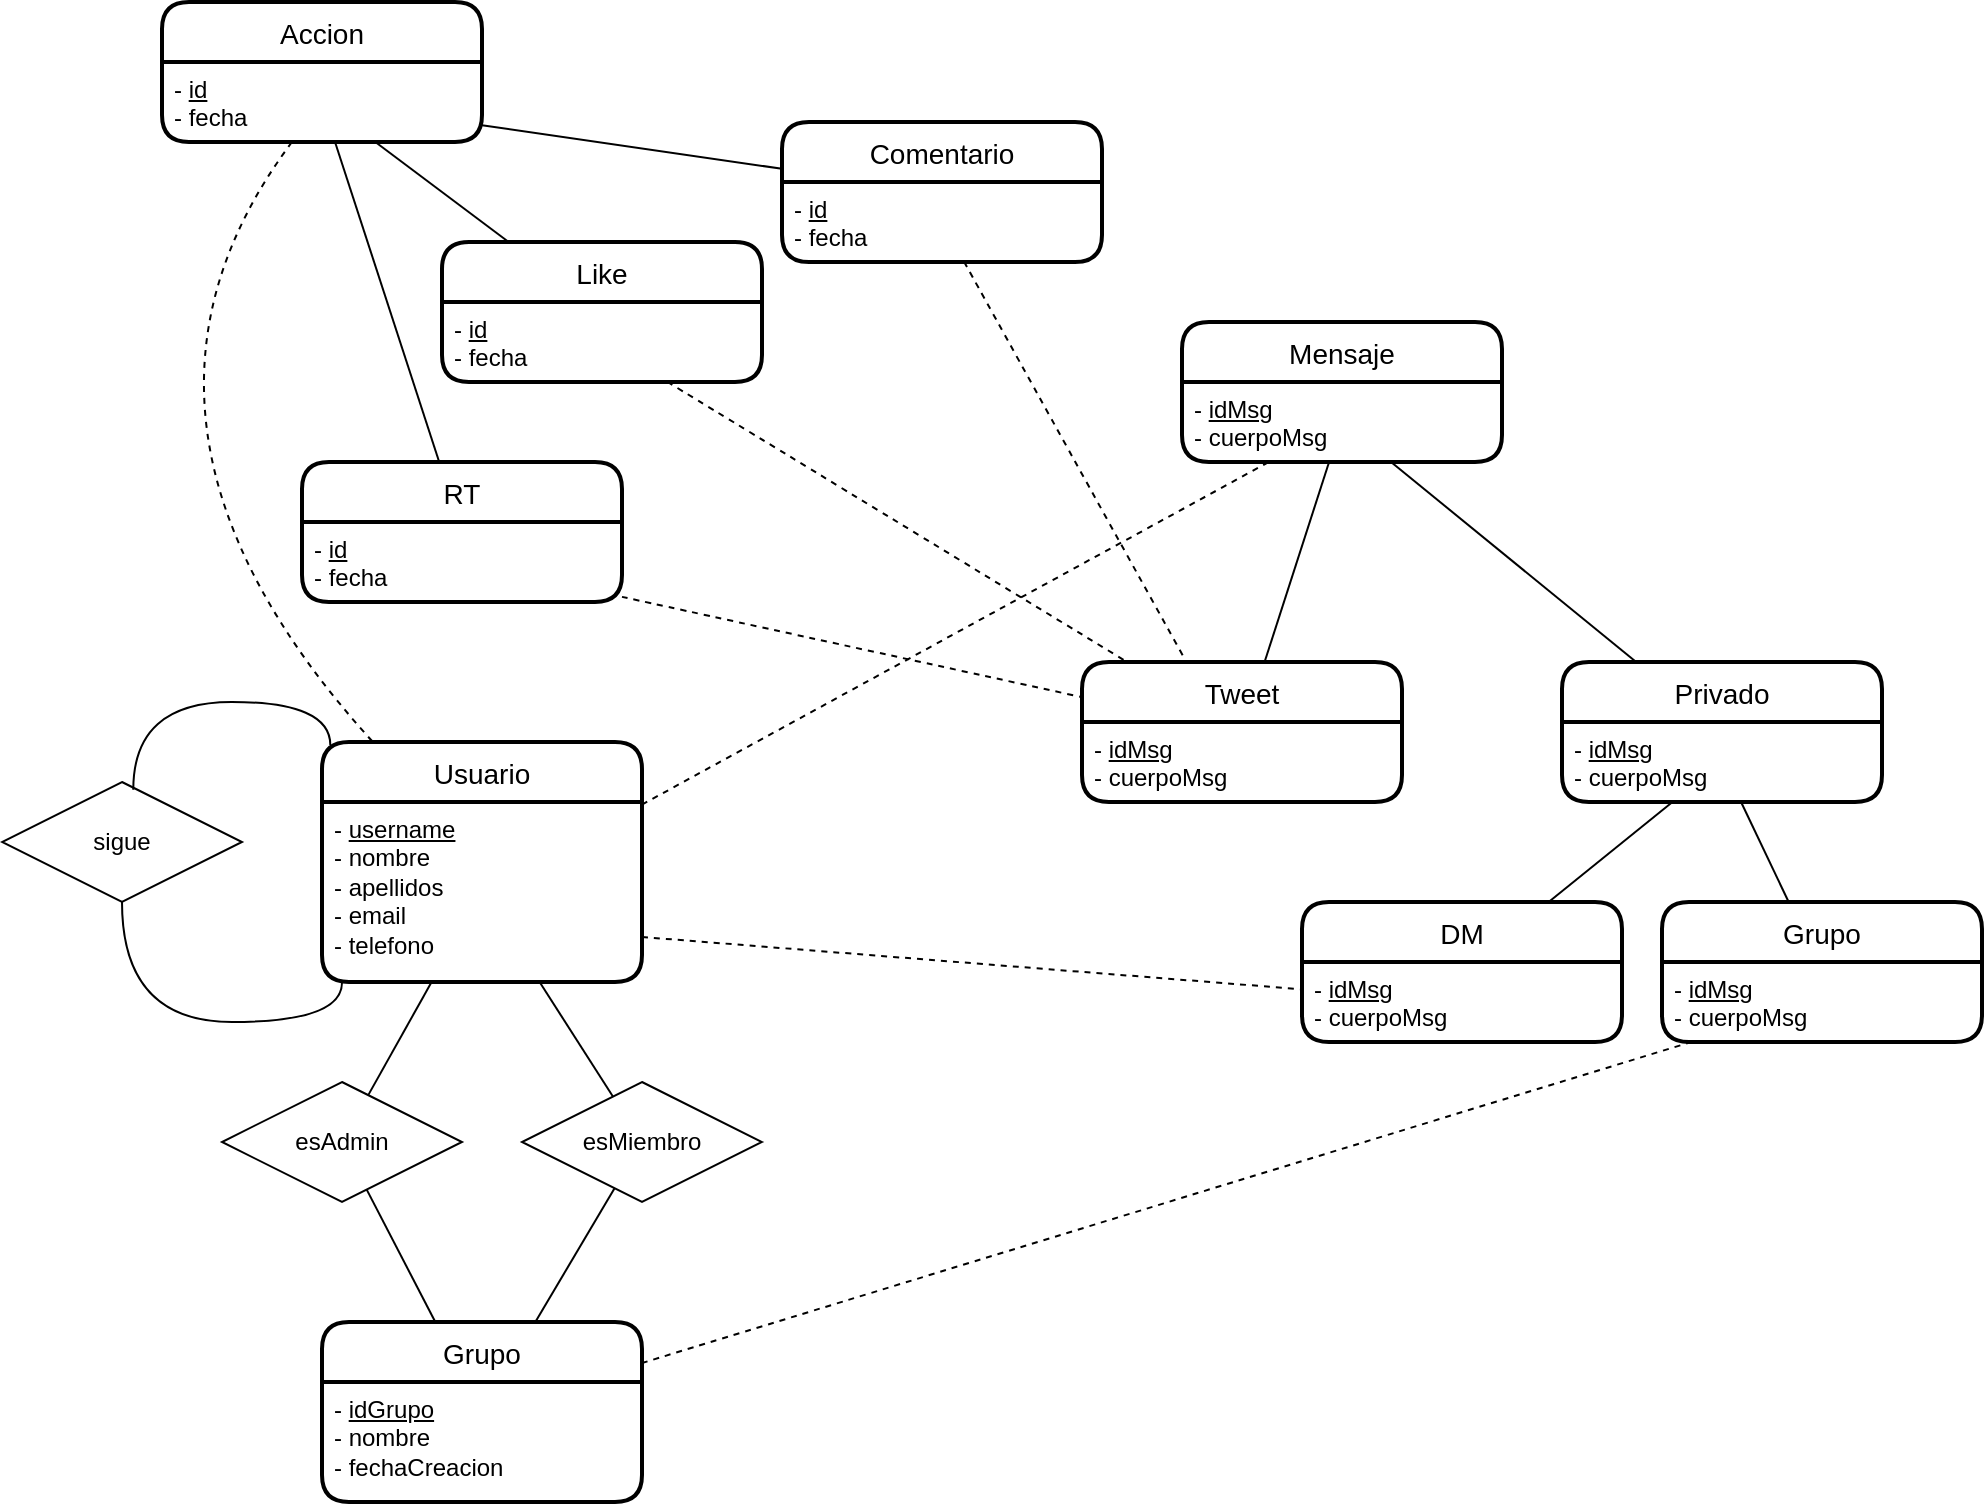<mxfile version="20.1.4" type="github">
  <diagram id="ewIAJAoHXzA7jl-C8Amx" name="Pàgina-1">
    <mxGraphModel dx="1987" dy="1786" grid="1" gridSize="10" guides="1" tooltips="1" connect="1" arrows="1" fold="1" page="1" pageScale="1" pageWidth="827" pageHeight="1169" math="0" shadow="0">
      <root>
        <mxCell id="0" />
        <mxCell id="1" parent="0" />
        <mxCell id="r9TU66ESRmwP2G9Z5Zs9-1" value="Usuario" style="swimlane;childLayout=stackLayout;horizontal=1;startSize=30;horizontalStack=0;rounded=1;fontSize=14;fontStyle=0;strokeWidth=2;resizeParent=0;resizeLast=1;shadow=0;dashed=0;align=center;" vertex="1" parent="1">
          <mxGeometry x="90" y="180" width="160" height="120" as="geometry" />
        </mxCell>
        <mxCell id="r9TU66ESRmwP2G9Z5Zs9-2" value="- &lt;u&gt;username&lt;/u&gt;&lt;br&gt;- nombre&lt;br&gt;- apellidos&lt;br&gt;- email&lt;br&gt;- telefono" style="align=left;strokeColor=none;fillColor=none;spacingLeft=4;fontSize=12;verticalAlign=top;resizable=0;rotatable=0;part=1;html=1;" vertex="1" parent="r9TU66ESRmwP2G9Z5Zs9-1">
          <mxGeometry y="30" width="160" height="90" as="geometry" />
        </mxCell>
        <mxCell id="r9TU66ESRmwP2G9Z5Zs9-3" value="Grupo" style="swimlane;childLayout=stackLayout;horizontal=1;startSize=30;horizontalStack=0;rounded=1;fontSize=14;fontStyle=0;strokeWidth=2;resizeParent=0;resizeLast=1;shadow=0;dashed=0;align=center;" vertex="1" parent="1">
          <mxGeometry x="90" y="470" width="160" height="90" as="geometry" />
        </mxCell>
        <mxCell id="r9TU66ESRmwP2G9Z5Zs9-4" value="- &lt;u&gt;idGrupo&lt;/u&gt;&lt;br&gt;- nombre&lt;br&gt;- fechaCreacion" style="align=left;strokeColor=none;fillColor=none;spacingLeft=4;fontSize=12;verticalAlign=top;resizable=0;rotatable=0;part=1;html=1;" vertex="1" parent="r9TU66ESRmwP2G9Z5Zs9-3">
          <mxGeometry y="30" width="160" height="60" as="geometry" />
        </mxCell>
        <mxCell id="r9TU66ESRmwP2G9Z5Zs9-5" value="esMiembro" style="shape=rhombus;perimeter=rhombusPerimeter;whiteSpace=wrap;html=1;align=center;" vertex="1" parent="1">
          <mxGeometry x="190" y="350" width="120" height="60" as="geometry" />
        </mxCell>
        <mxCell id="r9TU66ESRmwP2G9Z5Zs9-6" value="esAdmin" style="shape=rhombus;perimeter=rhombusPerimeter;whiteSpace=wrap;html=1;align=center;" vertex="1" parent="1">
          <mxGeometry x="40" y="350" width="120" height="60" as="geometry" />
        </mxCell>
        <mxCell id="r9TU66ESRmwP2G9Z5Zs9-7" value="Mensaje" style="swimlane;childLayout=stackLayout;horizontal=1;startSize=30;horizontalStack=0;rounded=1;fontSize=14;fontStyle=0;strokeWidth=2;resizeParent=0;resizeLast=1;shadow=0;dashed=0;align=center;" vertex="1" parent="1">
          <mxGeometry x="520" y="-30" width="160" height="70" as="geometry" />
        </mxCell>
        <mxCell id="r9TU66ESRmwP2G9Z5Zs9-8" value="- &lt;u&gt;idMsg&lt;/u&gt;&lt;br&gt;- cuerpoMsg" style="align=left;strokeColor=none;fillColor=none;spacingLeft=4;fontSize=12;verticalAlign=top;resizable=0;rotatable=0;part=1;html=1;" vertex="1" parent="r9TU66ESRmwP2G9Z5Zs9-7">
          <mxGeometry y="30" width="160" height="40" as="geometry" />
        </mxCell>
        <mxCell id="r9TU66ESRmwP2G9Z5Zs9-10" value="sigue" style="shape=rhombus;perimeter=rhombusPerimeter;whiteSpace=wrap;html=1;align=center;" vertex="1" parent="1">
          <mxGeometry x="-70" y="200" width="120" height="60" as="geometry" />
        </mxCell>
        <mxCell id="r9TU66ESRmwP2G9Z5Zs9-12" value="Tweet" style="swimlane;childLayout=stackLayout;horizontal=1;startSize=30;horizontalStack=0;rounded=1;fontSize=14;fontStyle=0;strokeWidth=2;resizeParent=0;resizeLast=1;shadow=0;dashed=0;align=center;" vertex="1" parent="1">
          <mxGeometry x="470" y="140" width="160" height="70" as="geometry" />
        </mxCell>
        <mxCell id="r9TU66ESRmwP2G9Z5Zs9-13" value="- &lt;u&gt;idMsg&lt;/u&gt;&lt;br&gt;- cuerpoMsg" style="align=left;strokeColor=none;fillColor=none;spacingLeft=4;fontSize=12;verticalAlign=top;resizable=0;rotatable=0;part=1;html=1;" vertex="1" parent="r9TU66ESRmwP2G9Z5Zs9-12">
          <mxGeometry y="30" width="160" height="40" as="geometry" />
        </mxCell>
        <mxCell id="r9TU66ESRmwP2G9Z5Zs9-14" value="Privado" style="swimlane;childLayout=stackLayout;horizontal=1;startSize=30;horizontalStack=0;rounded=1;fontSize=14;fontStyle=0;strokeWidth=2;resizeParent=0;resizeLast=1;shadow=0;dashed=0;align=center;" vertex="1" parent="1">
          <mxGeometry x="710" y="140" width="160" height="70" as="geometry" />
        </mxCell>
        <mxCell id="r9TU66ESRmwP2G9Z5Zs9-15" value="- &lt;u&gt;idMsg&lt;/u&gt;&lt;br&gt;- cuerpoMsg" style="align=left;strokeColor=none;fillColor=none;spacingLeft=4;fontSize=12;verticalAlign=top;resizable=0;rotatable=0;part=1;html=1;" vertex="1" parent="r9TU66ESRmwP2G9Z5Zs9-14">
          <mxGeometry y="30" width="160" height="40" as="geometry" />
        </mxCell>
        <mxCell id="r9TU66ESRmwP2G9Z5Zs9-16" value="Grupo" style="swimlane;childLayout=stackLayout;horizontal=1;startSize=30;horizontalStack=0;rounded=1;fontSize=14;fontStyle=0;strokeWidth=2;resizeParent=0;resizeLast=1;shadow=0;dashed=0;align=center;" vertex="1" parent="1">
          <mxGeometry x="760" y="260" width="160" height="70" as="geometry" />
        </mxCell>
        <mxCell id="r9TU66ESRmwP2G9Z5Zs9-17" value="- &lt;u&gt;idMsg&lt;/u&gt;&lt;br&gt;- cuerpoMsg" style="align=left;strokeColor=none;fillColor=none;spacingLeft=4;fontSize=12;verticalAlign=top;resizable=0;rotatable=0;part=1;html=1;" vertex="1" parent="r9TU66ESRmwP2G9Z5Zs9-16">
          <mxGeometry y="30" width="160" height="40" as="geometry" />
        </mxCell>
        <mxCell id="r9TU66ESRmwP2G9Z5Zs9-18" value="DM" style="swimlane;childLayout=stackLayout;horizontal=1;startSize=30;horizontalStack=0;rounded=1;fontSize=14;fontStyle=0;strokeWidth=2;resizeParent=0;resizeLast=1;shadow=0;dashed=0;align=center;" vertex="1" parent="1">
          <mxGeometry x="580" y="260" width="160" height="70" as="geometry" />
        </mxCell>
        <mxCell id="r9TU66ESRmwP2G9Z5Zs9-19" value="- &lt;u&gt;idMsg&lt;/u&gt;&lt;br&gt;- cuerpoMsg" style="align=left;strokeColor=none;fillColor=none;spacingLeft=4;fontSize=12;verticalAlign=top;resizable=0;rotatable=0;part=1;html=1;" vertex="1" parent="r9TU66ESRmwP2G9Z5Zs9-18">
          <mxGeometry y="30" width="160" height="40" as="geometry" />
        </mxCell>
        <mxCell id="r9TU66ESRmwP2G9Z5Zs9-20" value="" style="endArrow=none;html=1;rounded=0;edgeStyle=orthogonalEdgeStyle;exitX=0.547;exitY=0.065;exitDx=0;exitDy=0;exitPerimeter=0;curved=1;entryX=0.026;entryY=0.013;entryDx=0;entryDy=0;entryPerimeter=0;" edge="1" parent="1" source="r9TU66ESRmwP2G9Z5Zs9-10" target="r9TU66ESRmwP2G9Z5Zs9-1">
          <mxGeometry relative="1" as="geometry">
            <mxPoint x="260" y="240" as="sourcePoint" />
            <mxPoint x="420" y="240" as="targetPoint" />
            <Array as="points">
              <mxPoint x="-4" y="160" />
              <mxPoint x="94" y="160" />
            </Array>
          </mxGeometry>
        </mxCell>
        <mxCell id="r9TU66ESRmwP2G9Z5Zs9-21" value="" style="endArrow=none;html=1;rounded=0;edgeStyle=orthogonalEdgeStyle;exitX=0.5;exitY=1;exitDx=0;exitDy=0;curved=1;entryX=0.065;entryY=1.002;entryDx=0;entryDy=0;entryPerimeter=0;" edge="1" parent="1" source="r9TU66ESRmwP2G9Z5Zs9-10" target="r9TU66ESRmwP2G9Z5Zs9-2">
          <mxGeometry relative="1" as="geometry">
            <mxPoint x="0.02" y="293.9" as="sourcePoint" />
            <mxPoint x="98.54" y="271.56" as="targetPoint" />
            <Array as="points">
              <mxPoint x="-10" y="320" />
              <mxPoint x="100" y="320" />
              <mxPoint x="100" y="300" />
            </Array>
          </mxGeometry>
        </mxCell>
        <mxCell id="r9TU66ESRmwP2G9Z5Zs9-22" value="" style="endArrow=none;html=1;rounded=0;curved=1;" edge="1" parent="1" source="r9TU66ESRmwP2G9Z5Zs9-2" target="r9TU66ESRmwP2G9Z5Zs9-6">
          <mxGeometry relative="1" as="geometry">
            <mxPoint x="190" y="340" as="sourcePoint" />
            <mxPoint x="350" y="340" as="targetPoint" />
          </mxGeometry>
        </mxCell>
        <mxCell id="r9TU66ESRmwP2G9Z5Zs9-23" value="" style="endArrow=none;html=1;rounded=0;curved=1;" edge="1" parent="1" source="r9TU66ESRmwP2G9Z5Zs9-2" target="r9TU66ESRmwP2G9Z5Zs9-5">
          <mxGeometry relative="1" as="geometry">
            <mxPoint x="154.8" y="310.0" as="sourcePoint" />
            <mxPoint x="123.125" y="366.563" as="targetPoint" />
          </mxGeometry>
        </mxCell>
        <mxCell id="r9TU66ESRmwP2G9Z5Zs9-24" value="" style="endArrow=none;html=1;rounded=0;curved=1;" edge="1" parent="1" source="r9TU66ESRmwP2G9Z5Zs9-5" target="r9TU66ESRmwP2G9Z5Zs9-3">
          <mxGeometry relative="1" as="geometry">
            <mxPoint x="208.8" y="310.0" as="sourcePoint" />
            <mxPoint x="245.455" y="367.273" as="targetPoint" />
          </mxGeometry>
        </mxCell>
        <mxCell id="r9TU66ESRmwP2G9Z5Zs9-25" value="" style="endArrow=none;html=1;rounded=0;curved=1;" edge="1" parent="1" source="r9TU66ESRmwP2G9Z5Zs9-6" target="r9TU66ESRmwP2G9Z5Zs9-3">
          <mxGeometry relative="1" as="geometry">
            <mxPoint x="246.286" y="413.143" as="sourcePoint" />
            <mxPoint x="206.667" y="480" as="targetPoint" />
          </mxGeometry>
        </mxCell>
        <mxCell id="r9TU66ESRmwP2G9Z5Zs9-26" value="" style="endArrow=none;html=1;rounded=0;curved=1;dashed=1;" edge="1" parent="1" source="r9TU66ESRmwP2G9Z5Zs9-2" target="r9TU66ESRmwP2G9Z5Zs9-8">
          <mxGeometry relative="1" as="geometry">
            <mxPoint x="208.8" y="310.0" as="sourcePoint" />
            <mxPoint x="245.455" y="367.273" as="targetPoint" />
          </mxGeometry>
        </mxCell>
        <mxCell id="r9TU66ESRmwP2G9Z5Zs9-27" value="" style="endArrow=none;html=1;rounded=0;curved=1;" edge="1" parent="1" source="r9TU66ESRmwP2G9Z5Zs9-8" target="r9TU66ESRmwP2G9Z5Zs9-14">
          <mxGeometry relative="1" as="geometry">
            <mxPoint x="208.8" y="310" as="sourcePoint" />
            <mxPoint x="245.455" y="367.273" as="targetPoint" />
          </mxGeometry>
        </mxCell>
        <mxCell id="r9TU66ESRmwP2G9Z5Zs9-28" value="" style="endArrow=none;html=1;rounded=0;curved=1;" edge="1" parent="1" source="r9TU66ESRmwP2G9Z5Zs9-8" target="r9TU66ESRmwP2G9Z5Zs9-12">
          <mxGeometry relative="1" as="geometry">
            <mxPoint x="634.516" y="50" as="sourcePoint" />
            <mxPoint x="757.097" y="150" as="targetPoint" />
          </mxGeometry>
        </mxCell>
        <mxCell id="r9TU66ESRmwP2G9Z5Zs9-29" value="" style="endArrow=none;html=1;rounded=0;curved=1;" edge="1" parent="1" source="r9TU66ESRmwP2G9Z5Zs9-15" target="r9TU66ESRmwP2G9Z5Zs9-18">
          <mxGeometry relative="1" as="geometry">
            <mxPoint x="603.548" y="50" as="sourcePoint" />
            <mxPoint x="571.29" y="150" as="targetPoint" />
          </mxGeometry>
        </mxCell>
        <mxCell id="r9TU66ESRmwP2G9Z5Zs9-30" value="" style="endArrow=none;html=1;rounded=0;curved=1;" edge="1" parent="1" source="r9TU66ESRmwP2G9Z5Zs9-15" target="r9TU66ESRmwP2G9Z5Zs9-16">
          <mxGeometry relative="1" as="geometry">
            <mxPoint x="816.842" y="220" as="sourcePoint" />
            <mxPoint x="850.526" y="260" as="targetPoint" />
          </mxGeometry>
        </mxCell>
        <mxCell id="r9TU66ESRmwP2G9Z5Zs9-31" value="" style="endArrow=none;html=1;rounded=0;curved=1;dashed=1;" edge="1" parent="1" source="r9TU66ESRmwP2G9Z5Zs9-3" target="r9TU66ESRmwP2G9Z5Zs9-17">
          <mxGeometry relative="1" as="geometry">
            <mxPoint x="260" y="221.279" as="sourcePoint" />
            <mxPoint x="573.404" y="50" as="targetPoint" />
          </mxGeometry>
        </mxCell>
        <mxCell id="r9TU66ESRmwP2G9Z5Zs9-32" value="" style="endArrow=none;html=1;rounded=0;curved=1;dashed=1;exitX=1;exitY=0.75;exitDx=0;exitDy=0;" edge="1" parent="1" source="r9TU66ESRmwP2G9Z5Zs9-2" target="r9TU66ESRmwP2G9Z5Zs9-19">
          <mxGeometry relative="1" as="geometry">
            <mxPoint x="260" y="492.547" as="sourcePoint" />
            <mxPoint x="660.698" y="330" as="targetPoint" />
          </mxGeometry>
        </mxCell>
        <mxCell id="r9TU66ESRmwP2G9Z5Zs9-33" value="Comentario" style="swimlane;childLayout=stackLayout;horizontal=1;startSize=30;horizontalStack=0;rounded=1;fontSize=14;fontStyle=0;strokeWidth=2;resizeParent=0;resizeLast=1;shadow=0;dashed=0;align=center;" vertex="1" parent="1">
          <mxGeometry x="320" y="-130" width="160" height="70" as="geometry" />
        </mxCell>
        <mxCell id="r9TU66ESRmwP2G9Z5Zs9-34" value="-&amp;nbsp;&lt;u&gt;id&lt;/u&gt;&lt;br&gt;- fecha" style="align=left;strokeColor=none;fillColor=none;spacingLeft=4;fontSize=12;verticalAlign=top;resizable=0;rotatable=0;part=1;html=1;" vertex="1" parent="r9TU66ESRmwP2G9Z5Zs9-33">
          <mxGeometry y="30" width="160" height="40" as="geometry" />
        </mxCell>
        <mxCell id="r9TU66ESRmwP2G9Z5Zs9-35" value="Like" style="swimlane;childLayout=stackLayout;horizontal=1;startSize=30;horizontalStack=0;rounded=1;fontSize=14;fontStyle=0;strokeWidth=2;resizeParent=0;resizeLast=1;shadow=0;dashed=0;align=center;" vertex="1" parent="1">
          <mxGeometry x="150" y="-70" width="160" height="70" as="geometry" />
        </mxCell>
        <mxCell id="r9TU66ESRmwP2G9Z5Zs9-36" value="-&amp;nbsp;&lt;u&gt;id&lt;/u&gt;&lt;br&gt;- fecha" style="align=left;strokeColor=none;fillColor=none;spacingLeft=4;fontSize=12;verticalAlign=top;resizable=0;rotatable=0;part=1;html=1;" vertex="1" parent="r9TU66ESRmwP2G9Z5Zs9-35">
          <mxGeometry y="30" width="160" height="40" as="geometry" />
        </mxCell>
        <mxCell id="r9TU66ESRmwP2G9Z5Zs9-37" value="RT" style="swimlane;childLayout=stackLayout;horizontal=1;startSize=30;horizontalStack=0;rounded=1;fontSize=14;fontStyle=0;strokeWidth=2;resizeParent=0;resizeLast=1;shadow=0;dashed=0;align=center;" vertex="1" parent="1">
          <mxGeometry x="80" y="40" width="160" height="70" as="geometry" />
        </mxCell>
        <mxCell id="r9TU66ESRmwP2G9Z5Zs9-47" value="-&amp;nbsp;&lt;u&gt;id&lt;/u&gt;&lt;br&gt;- fecha" style="align=left;strokeColor=none;fillColor=none;spacingLeft=4;fontSize=12;verticalAlign=top;resizable=0;rotatable=0;part=1;html=1;" vertex="1" parent="r9TU66ESRmwP2G9Z5Zs9-37">
          <mxGeometry y="30" width="160" height="40" as="geometry" />
        </mxCell>
        <mxCell id="r9TU66ESRmwP2G9Z5Zs9-39" value="" style="endArrow=none;html=1;rounded=0;curved=1;dashed=1;" edge="1" parent="1" source="r9TU66ESRmwP2G9Z5Zs9-47" target="r9TU66ESRmwP2G9Z5Zs9-12">
          <mxGeometry relative="1" as="geometry">
            <mxPoint x="226.19" y="90" as="sourcePoint" />
            <mxPoint x="573.404" y="50" as="targetPoint" />
          </mxGeometry>
        </mxCell>
        <mxCell id="r9TU66ESRmwP2G9Z5Zs9-40" value="" style="endArrow=none;html=1;rounded=0;curved=1;dashed=1;" edge="1" parent="1" source="r9TU66ESRmwP2G9Z5Zs9-36" target="r9TU66ESRmwP2G9Z5Zs9-12">
          <mxGeometry relative="1" as="geometry">
            <mxPoint x="236.19" y="100" as="sourcePoint" />
            <mxPoint x="480" y="164" as="targetPoint" />
          </mxGeometry>
        </mxCell>
        <mxCell id="r9TU66ESRmwP2G9Z5Zs9-41" value="" style="endArrow=none;html=1;rounded=0;curved=1;dashed=1;entryX=0.328;entryY=0.007;entryDx=0;entryDy=0;entryPerimeter=0;" edge="1" parent="1" source="r9TU66ESRmwP2G9Z5Zs9-34" target="r9TU66ESRmwP2G9Z5Zs9-12">
          <mxGeometry relative="1" as="geometry">
            <mxPoint x="281.795" y="10" as="sourcePoint" />
            <mxPoint x="504.359" y="150" as="targetPoint" />
          </mxGeometry>
        </mxCell>
        <mxCell id="r9TU66ESRmwP2G9Z5Zs9-42" value="Accion" style="swimlane;childLayout=stackLayout;horizontal=1;startSize=30;horizontalStack=0;rounded=1;fontSize=14;fontStyle=0;strokeWidth=2;resizeParent=0;resizeLast=1;shadow=0;dashed=0;align=center;" vertex="1" parent="1">
          <mxGeometry x="10" y="-190" width="160" height="70" as="geometry" />
        </mxCell>
        <mxCell id="r9TU66ESRmwP2G9Z5Zs9-43" value="-&amp;nbsp;&lt;u&gt;id&lt;/u&gt;&lt;br&gt;- fecha" style="align=left;strokeColor=none;fillColor=none;spacingLeft=4;fontSize=12;verticalAlign=top;resizable=0;rotatable=0;part=1;html=1;" vertex="1" parent="r9TU66ESRmwP2G9Z5Zs9-42">
          <mxGeometry y="30" width="160" height="40" as="geometry" />
        </mxCell>
        <mxCell id="r9TU66ESRmwP2G9Z5Zs9-44" value="" style="endArrow=none;html=1;rounded=0;curved=1;dashed=1;" edge="1" parent="1" source="r9TU66ESRmwP2G9Z5Zs9-43" target="r9TU66ESRmwP2G9Z5Zs9-1">
          <mxGeometry relative="1" as="geometry">
            <mxPoint x="130" y="80" as="sourcePoint" />
            <mxPoint x="480" y="164" as="targetPoint" />
            <Array as="points">
              <mxPoint x="-30" y="20" />
            </Array>
          </mxGeometry>
        </mxCell>
        <mxCell id="r9TU66ESRmwP2G9Z5Zs9-49" value="" style="endArrow=none;html=1;rounded=0;curved=1;" edge="1" parent="1" source="r9TU66ESRmwP2G9Z5Zs9-43" target="r9TU66ESRmwP2G9Z5Zs9-33">
          <mxGeometry relative="1" as="geometry">
            <mxPoint x="272.821" y="10" as="sourcePoint" />
            <mxPoint x="502.564" y="150" as="targetPoint" />
          </mxGeometry>
        </mxCell>
        <mxCell id="r9TU66ESRmwP2G9Z5Zs9-50" value="" style="endArrow=none;html=1;rounded=0;curved=1;" edge="1" parent="1" source="r9TU66ESRmwP2G9Z5Zs9-43" target="r9TU66ESRmwP2G9Z5Zs9-35">
          <mxGeometry relative="1" as="geometry">
            <mxPoint x="180.0" y="-118.387" as="sourcePoint" />
            <mxPoint x="330" y="-96.613" as="targetPoint" />
          </mxGeometry>
        </mxCell>
        <mxCell id="r9TU66ESRmwP2G9Z5Zs9-51" value="" style="endArrow=none;html=1;rounded=0;curved=1;" edge="1" parent="1" source="r9TU66ESRmwP2G9Z5Zs9-43" target="r9TU66ESRmwP2G9Z5Zs9-37">
          <mxGeometry relative="1" as="geometry">
            <mxPoint x="126.667" y="-110" as="sourcePoint" />
            <mxPoint x="193.333" y="-60" as="targetPoint" />
          </mxGeometry>
        </mxCell>
      </root>
    </mxGraphModel>
  </diagram>
</mxfile>
